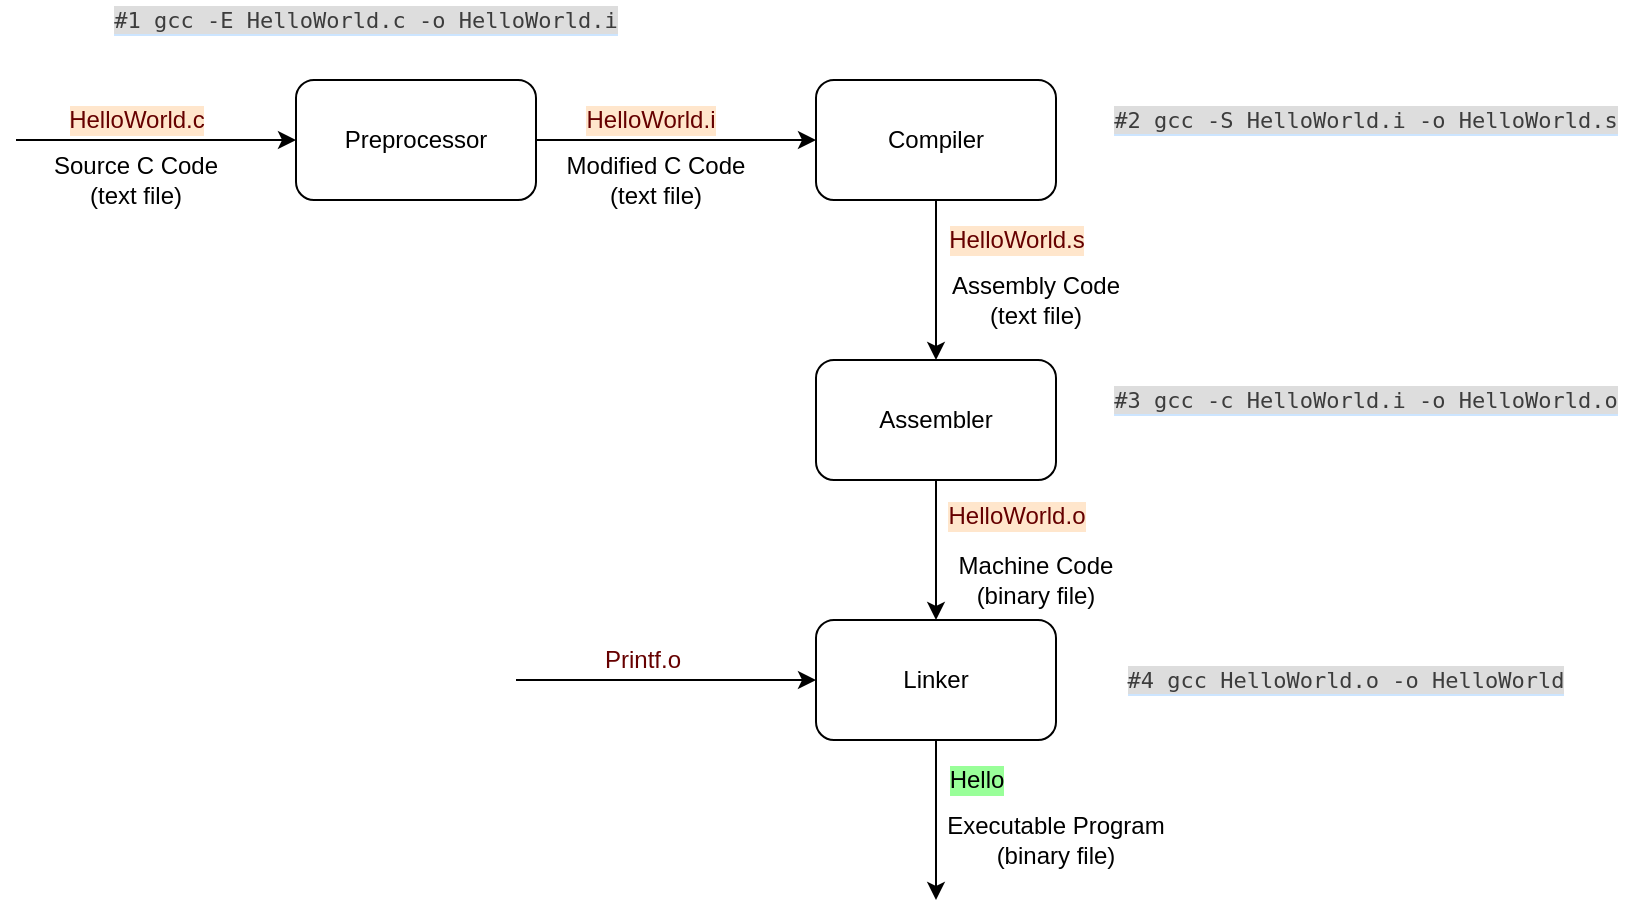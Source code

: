 <mxfile version="12.5.3" type="device"><diagram id="-Fd4gkyPxm4woNj6_QjZ" name="Page-1"><mxGraphModel dx="1106" dy="861" grid="1" gridSize="10" guides="1" tooltips="1" connect="1" arrows="1" fold="1" page="1" pageScale="1" pageWidth="850" pageHeight="1100" math="0" shadow="0"><root><mxCell id="0"/><mxCell id="1" parent="0"/><mxCell id="rN27_c1Z9kzOA9CvS9Tx-8" style="edgeStyle=orthogonalEdgeStyle;rounded=0;orthogonalLoop=1;jettySize=auto;html=1;exitX=1;exitY=0.5;exitDx=0;exitDy=0;entryX=0;entryY=0.5;entryDx=0;entryDy=0;" edge="1" parent="1" source="rN27_c1Z9kzOA9CvS9Tx-2" target="rN27_c1Z9kzOA9CvS9Tx-7"><mxGeometry relative="1" as="geometry"/></mxCell><mxCell id="rN27_c1Z9kzOA9CvS9Tx-9" value="&lt;font color=&quot;#660000&quot;&gt;HelloWorld.i&lt;/font&gt;" style="text;html=1;align=center;verticalAlign=middle;resizable=0;points=[];labelBackgroundColor=#FFE6CC;" vertex="1" connectable="0" parent="rN27_c1Z9kzOA9CvS9Tx-8"><mxGeometry x="-0.311" y="1" relative="1" as="geometry"><mxPoint x="9" y="-9" as="offset"/></mxGeometry></mxCell><mxCell id="rN27_c1Z9kzOA9CvS9Tx-2" value="Preprocessor" style="rounded=1;whiteSpace=wrap;html=1;" vertex="1" parent="1"><mxGeometry x="160" y="120" width="120" height="60" as="geometry"/></mxCell><mxCell id="rN27_c1Z9kzOA9CvS9Tx-3" value="" style="endArrow=classic;html=1;entryX=0;entryY=0.5;entryDx=0;entryDy=0;" edge="1" parent="1" target="rN27_c1Z9kzOA9CvS9Tx-2"><mxGeometry width="50" height="50" relative="1" as="geometry"><mxPoint x="20" y="150" as="sourcePoint"/><mxPoint x="60" y="130" as="targetPoint"/></mxGeometry></mxCell><mxCell id="rN27_c1Z9kzOA9CvS9Tx-4" value="&lt;font color=&quot;#660000&quot;&gt;HelloWorld.c&lt;/font&gt;" style="text;html=1;align=center;verticalAlign=middle;resizable=0;points=[];labelBackgroundColor=#FFE6CC;" vertex="1" connectable="0" parent="rN27_c1Z9kzOA9CvS9Tx-3"><mxGeometry x="-0.429" y="2" relative="1" as="geometry"><mxPoint x="20" y="-8" as="offset"/></mxGeometry></mxCell><mxCell id="rN27_c1Z9kzOA9CvS9Tx-5" value="Source C Code (text file)" style="text;html=1;strokeColor=none;fillColor=none;align=center;verticalAlign=middle;whiteSpace=wrap;rounded=0;" vertex="1" parent="1"><mxGeometry x="30" y="160" width="100" height="20" as="geometry"/></mxCell><mxCell id="rN27_c1Z9kzOA9CvS9Tx-12" style="edgeStyle=orthogonalEdgeStyle;rounded=0;orthogonalLoop=1;jettySize=auto;html=1;exitX=0.5;exitY=1;exitDx=0;exitDy=0;entryX=0.5;entryY=0;entryDx=0;entryDy=0;" edge="1" parent="1" source="rN27_c1Z9kzOA9CvS9Tx-7" target="rN27_c1Z9kzOA9CvS9Tx-11"><mxGeometry relative="1" as="geometry"/></mxCell><mxCell id="rN27_c1Z9kzOA9CvS9Tx-13" value="&lt;font color=&quot;#660000&quot;&gt;HelloWorld.s&lt;/font&gt;" style="text;html=1;align=center;verticalAlign=middle;resizable=0;points=[];labelBackgroundColor=#FFE6CC;" vertex="1" connectable="0" parent="rN27_c1Z9kzOA9CvS9Tx-12"><mxGeometry x="-0.225" y="1" relative="1" as="geometry"><mxPoint x="39" y="-11" as="offset"/></mxGeometry></mxCell><mxCell id="rN27_c1Z9kzOA9CvS9Tx-7" value="Compiler" style="rounded=1;whiteSpace=wrap;html=1;" vertex="1" parent="1"><mxGeometry x="420" y="120" width="120" height="60" as="geometry"/></mxCell><mxCell id="rN27_c1Z9kzOA9CvS9Tx-10" value="Modified C Code (text file)" style="text;html=1;strokeColor=none;fillColor=none;align=center;verticalAlign=middle;whiteSpace=wrap;rounded=0;" vertex="1" parent="1"><mxGeometry x="290" y="160" width="100" height="20" as="geometry"/></mxCell><mxCell id="rN27_c1Z9kzOA9CvS9Tx-16" style="edgeStyle=orthogonalEdgeStyle;rounded=0;orthogonalLoop=1;jettySize=auto;html=1;exitX=0.5;exitY=1;exitDx=0;exitDy=0;entryX=0.5;entryY=0;entryDx=0;entryDy=0;" edge="1" parent="1" source="rN27_c1Z9kzOA9CvS9Tx-11" target="rN27_c1Z9kzOA9CvS9Tx-15"><mxGeometry relative="1" as="geometry"/></mxCell><mxCell id="rN27_c1Z9kzOA9CvS9Tx-17" value="&lt;font color=&quot;#660000&quot;&gt;HelloWorld.o&lt;/font&gt;" style="text;html=1;align=center;verticalAlign=middle;resizable=0;points=[];labelBackgroundColor=#FFE6CC;" vertex="1" connectable="0" parent="rN27_c1Z9kzOA9CvS9Tx-16"><mxGeometry x="-0.486" y="2" relative="1" as="geometry"><mxPoint x="38" as="offset"/></mxGeometry></mxCell><mxCell id="rN27_c1Z9kzOA9CvS9Tx-11" value="Assembler" style="rounded=1;whiteSpace=wrap;html=1;" vertex="1" parent="1"><mxGeometry x="420" y="260" width="120" height="60" as="geometry"/></mxCell><mxCell id="rN27_c1Z9kzOA9CvS9Tx-14" value="Assembly Code (text file)" style="text;html=1;strokeColor=none;fillColor=none;align=center;verticalAlign=middle;whiteSpace=wrap;rounded=0;" vertex="1" parent="1"><mxGeometry x="480" y="220" width="100" height="20" as="geometry"/></mxCell><mxCell id="rN27_c1Z9kzOA9CvS9Tx-21" style="edgeStyle=orthogonalEdgeStyle;rounded=0;orthogonalLoop=1;jettySize=auto;html=1;exitX=0.5;exitY=1;exitDx=0;exitDy=0;" edge="1" parent="1" source="rN27_c1Z9kzOA9CvS9Tx-15"><mxGeometry relative="1" as="geometry"><mxPoint x="480" y="530" as="targetPoint"/></mxGeometry></mxCell><mxCell id="rN27_c1Z9kzOA9CvS9Tx-22" value="Hello" style="text;html=1;align=center;verticalAlign=middle;resizable=0;points=[];labelBackgroundColor=#99FF99;" vertex="1" connectable="0" parent="rN27_c1Z9kzOA9CvS9Tx-21"><mxGeometry x="-0.45" y="-1" relative="1" as="geometry"><mxPoint x="21" y="-2" as="offset"/></mxGeometry></mxCell><mxCell id="rN27_c1Z9kzOA9CvS9Tx-15" value="Linker" style="rounded=1;whiteSpace=wrap;html=1;" vertex="1" parent="1"><mxGeometry x="420" y="390" width="120" height="60" as="geometry"/></mxCell><mxCell id="rN27_c1Z9kzOA9CvS9Tx-18" value="Machine Code (binary file)" style="text;html=1;strokeColor=none;fillColor=none;align=center;verticalAlign=middle;whiteSpace=wrap;rounded=0;" vertex="1" parent="1"><mxGeometry x="480" y="360" width="100" height="20" as="geometry"/></mxCell><mxCell id="rN27_c1Z9kzOA9CvS9Tx-19" value="" style="endArrow=classic;html=1;entryX=0;entryY=0.5;entryDx=0;entryDy=0;" edge="1" parent="1" target="rN27_c1Z9kzOA9CvS9Tx-15"><mxGeometry width="50" height="50" relative="1" as="geometry"><mxPoint x="270" y="420" as="sourcePoint"/><mxPoint x="410" y="429" as="targetPoint"/></mxGeometry></mxCell><mxCell id="rN27_c1Z9kzOA9CvS9Tx-20" value="&lt;font color=&quot;#660000&quot;&gt;Printf.o&lt;/font&gt;" style="text;html=1;align=center;verticalAlign=middle;resizable=0;points=[];labelBackgroundColor=#ffffff;" vertex="1" connectable="0" parent="rN27_c1Z9kzOA9CvS9Tx-19"><mxGeometry x="-0.429" y="2" relative="1" as="geometry"><mxPoint x="20" y="-8" as="offset"/></mxGeometry></mxCell><mxCell id="rN27_c1Z9kzOA9CvS9Tx-23" value="Executable Program (binary file)" style="text;html=1;strokeColor=none;fillColor=none;align=center;verticalAlign=middle;whiteSpace=wrap;rounded=0;" vertex="1" parent="1"><mxGeometry x="470" y="490" width="140" height="20" as="geometry"/></mxCell><mxCell id="rN27_c1Z9kzOA9CvS9Tx-24" value="&lt;span style=&quot;color: rgb(60 , 60 , 60) ; font-family: &amp;#34;monaco&amp;#34; , &amp;#34;inconsolata&amp;#34; , &amp;#34;andale mono&amp;#34; , &amp;#34;dejavu sans mono&amp;#34; , monospace ; white-space: pre-wrap ; background-color: rgb(221 , 221 , 221)&quot;&gt;&lt;font style=&quot;font-size: 11px&quot;&gt;#1 gcc -E HelloWorld.c -o HelloWorld.i&lt;/font&gt;&lt;/span&gt;" style="text;html=1;strokeColor=none;fillColor=none;align=center;verticalAlign=middle;whiteSpace=wrap;rounded=0;labelBackgroundColor=#CCE5FF;" vertex="1" parent="1"><mxGeometry x="60" y="80" width="270" height="20" as="geometry"/></mxCell><mxCell id="rN27_c1Z9kzOA9CvS9Tx-25" value="&lt;span style=&quot;color: rgb(60 , 60 , 60) ; font-family: &amp;#34;monaco&amp;#34; , &amp;#34;inconsolata&amp;#34; , &amp;#34;andale mono&amp;#34; , &amp;#34;dejavu sans mono&amp;#34; , monospace ; white-space: pre-wrap ; background-color: rgb(221 , 221 , 221)&quot;&gt;&lt;font style=&quot;font-size: 11px&quot;&gt;#2 &lt;/font&gt;&lt;/span&gt;&lt;span style=&quot;color: rgb(60 , 60 , 60) ; font-family: &amp;#34;monaco&amp;#34; , &amp;#34;inconsolata&amp;#34; , &amp;#34;andale mono&amp;#34; , &amp;#34;dejavu sans mono&amp;#34; , monospace ; white-space: pre-wrap ; background-color: rgb(221 , 221 , 221)&quot;&gt;&lt;font style=&quot;font-size: 11px&quot;&gt;gcc -S HelloWorld.i -o HelloWorld.s&lt;/font&gt;&lt;/span&gt;" style="text;html=1;strokeColor=none;fillColor=none;align=center;verticalAlign=middle;whiteSpace=wrap;rounded=0;labelBackgroundColor=#CCE5FF;" vertex="1" parent="1"><mxGeometry x="560" y="130" width="270" height="20" as="geometry"/></mxCell><mxCell id="rN27_c1Z9kzOA9CvS9Tx-26" value="&lt;span style=&quot;color: rgb(60 , 60 , 60) ; font-family: &amp;#34;monaco&amp;#34; , &amp;#34;inconsolata&amp;#34; , &amp;#34;andale mono&amp;#34; , &amp;#34;dejavu sans mono&amp;#34; , monospace ; white-space: pre-wrap ; background-color: rgb(221 , 221 , 221)&quot;&gt;&lt;font style=&quot;font-size: 11px&quot;&gt;#3 &lt;/font&gt;&lt;/span&gt;&lt;span style=&quot;color: rgb(60 , 60 , 60) ; font-family: &amp;#34;monaco&amp;#34; , &amp;#34;inconsolata&amp;#34; , &amp;#34;andale mono&amp;#34; , &amp;#34;dejavu sans mono&amp;#34; , monospace ; white-space: pre-wrap ; background-color: rgb(221 , 221 , 221)&quot;&gt;&lt;font style=&quot;font-size: 11px&quot;&gt;gcc -c HelloWorld.i -o HelloWorld.o&lt;/font&gt;&lt;/span&gt;" style="text;html=1;strokeColor=none;fillColor=none;align=center;verticalAlign=middle;whiteSpace=wrap;rounded=0;labelBackgroundColor=#CCE5FF;" vertex="1" parent="1"><mxGeometry x="560" y="270" width="270" height="20" as="geometry"/></mxCell><mxCell id="rN27_c1Z9kzOA9CvS9Tx-27" value="&lt;span style=&quot;color: rgb(60 , 60 , 60) ; font-family: &amp;#34;monaco&amp;#34; , &amp;#34;inconsolata&amp;#34; , &amp;#34;andale mono&amp;#34; , &amp;#34;dejavu sans mono&amp;#34; , monospace ; white-space: pre-wrap ; background-color: rgb(221 , 221 , 221)&quot;&gt;&lt;font style=&quot;font-size: 11px&quot;&gt;#4 &lt;/font&gt;&lt;/span&gt;&lt;span style=&quot;color: rgb(60 , 60 , 60) ; font-family: &amp;#34;monaco&amp;#34; , &amp;#34;inconsolata&amp;#34; , &amp;#34;andale mono&amp;#34; , &amp;#34;dejavu sans mono&amp;#34; , monospace ; white-space: pre-wrap ; background-color: rgb(221 , 221 , 221)&quot;&gt;&lt;font style=&quot;font-size: 11px&quot;&gt;gcc HelloWorld.o -o HelloWorld&lt;/font&gt;&lt;/span&gt;" style="text;html=1;strokeColor=none;fillColor=none;align=center;verticalAlign=middle;whiteSpace=wrap;rounded=0;labelBackgroundColor=#CCE5FF;" vertex="1" parent="1"><mxGeometry x="550" y="410" width="270" height="20" as="geometry"/></mxCell></root></mxGraphModel></diagram></mxfile>